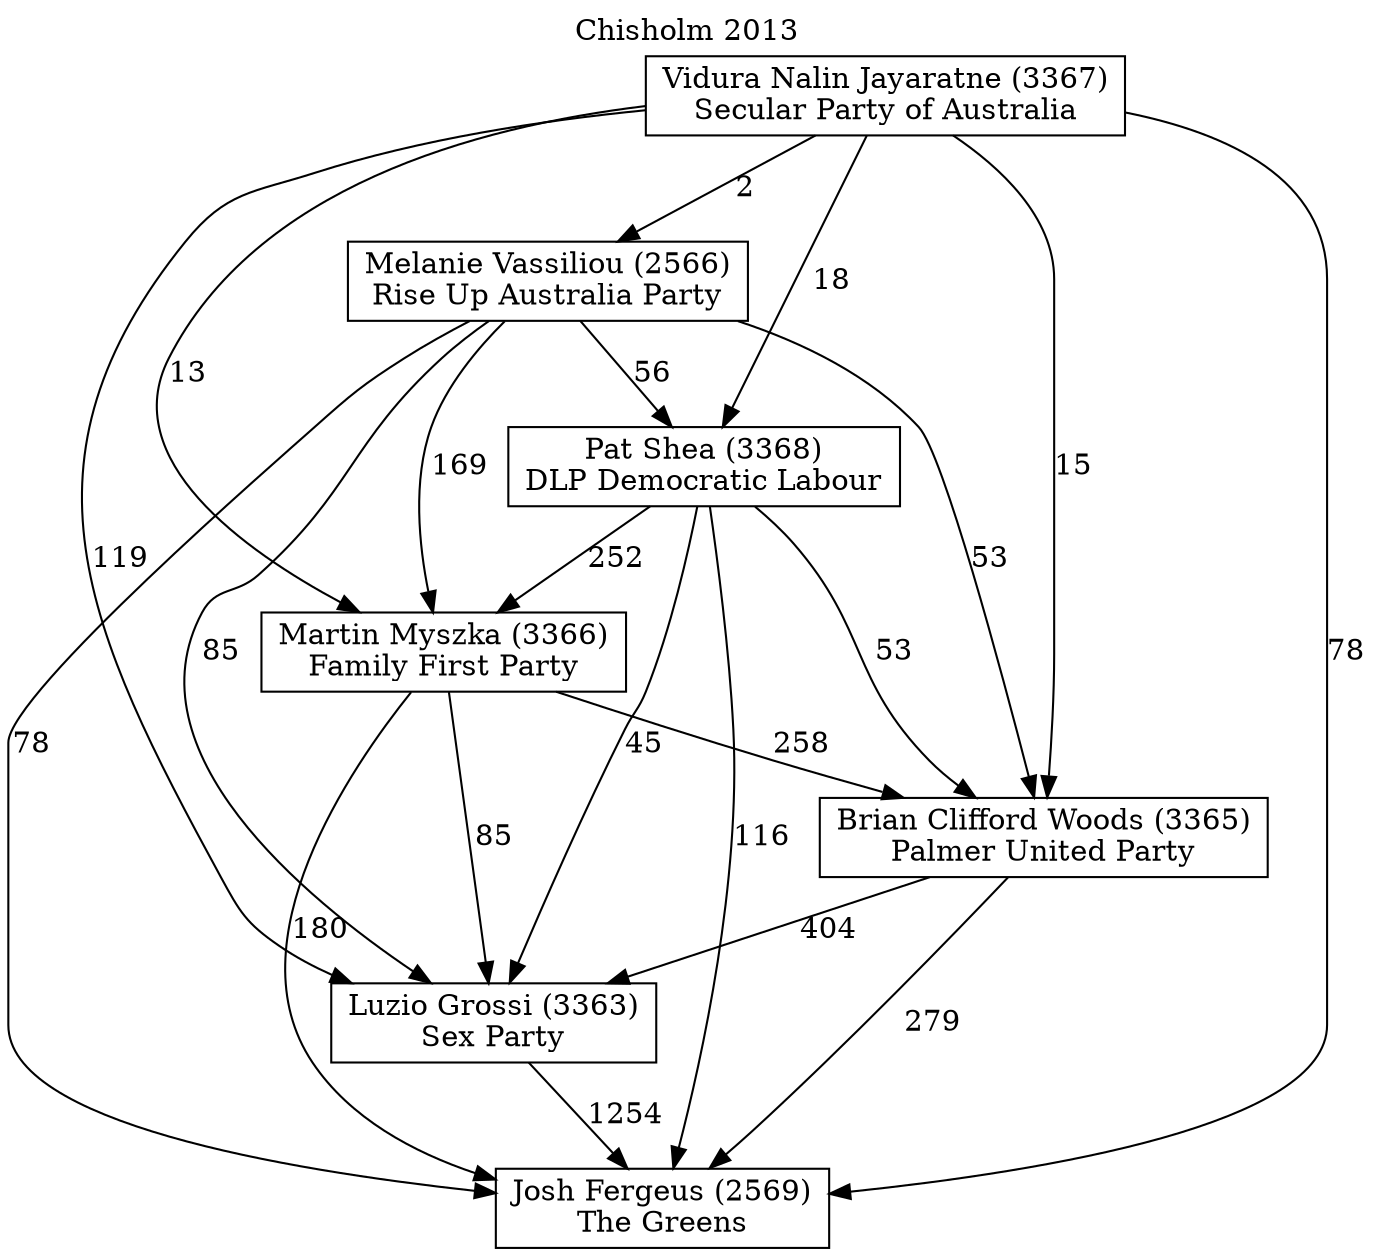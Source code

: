 // House preference flow
digraph "Josh Fergeus (2569)_Chisholm_2013" {
	graph [label="Chisholm 2013" labelloc=t mclimit=10]
	node [shape=box]
	"Brian Clifford Woods (3365)" [label="Brian Clifford Woods (3365)
Palmer United Party"]
	"Josh Fergeus (2569)" [label="Josh Fergeus (2569)
The Greens"]
	"Luzio Grossi (3363)" [label="Luzio Grossi (3363)
Sex Party"]
	"Martin Myszka (3366)" [label="Martin Myszka (3366)
Family First Party"]
	"Melanie Vassiliou (2566)" [label="Melanie Vassiliou (2566)
Rise Up Australia Party"]
	"Pat Shea (3368)" [label="Pat Shea (3368)
DLP Democratic Labour"]
	"Vidura Nalin Jayaratne (3367)" [label="Vidura Nalin Jayaratne (3367)
Secular Party of Australia"]
	"Brian Clifford Woods (3365)" -> "Josh Fergeus (2569)" [label=279]
	"Brian Clifford Woods (3365)" -> "Luzio Grossi (3363)" [label=404]
	"Luzio Grossi (3363)" -> "Josh Fergeus (2569)" [label=1254]
	"Martin Myszka (3366)" -> "Brian Clifford Woods (3365)" [label=258]
	"Martin Myszka (3366)" -> "Josh Fergeus (2569)" [label=180]
	"Martin Myszka (3366)" -> "Luzio Grossi (3363)" [label=85]
	"Melanie Vassiliou (2566)" -> "Brian Clifford Woods (3365)" [label=53]
	"Melanie Vassiliou (2566)" -> "Josh Fergeus (2569)" [label=78]
	"Melanie Vassiliou (2566)" -> "Luzio Grossi (3363)" [label=85]
	"Melanie Vassiliou (2566)" -> "Martin Myszka (3366)" [label=169]
	"Melanie Vassiliou (2566)" -> "Pat Shea (3368)" [label=56]
	"Pat Shea (3368)" -> "Brian Clifford Woods (3365)" [label=53]
	"Pat Shea (3368)" -> "Josh Fergeus (2569)" [label=116]
	"Pat Shea (3368)" -> "Luzio Grossi (3363)" [label=45]
	"Pat Shea (3368)" -> "Martin Myszka (3366)" [label=252]
	"Vidura Nalin Jayaratne (3367)" -> "Brian Clifford Woods (3365)" [label=15]
	"Vidura Nalin Jayaratne (3367)" -> "Josh Fergeus (2569)" [label=78]
	"Vidura Nalin Jayaratne (3367)" -> "Luzio Grossi (3363)" [label=119]
	"Vidura Nalin Jayaratne (3367)" -> "Martin Myszka (3366)" [label=13]
	"Vidura Nalin Jayaratne (3367)" -> "Melanie Vassiliou (2566)" [label=2]
	"Vidura Nalin Jayaratne (3367)" -> "Pat Shea (3368)" [label=18]
}
